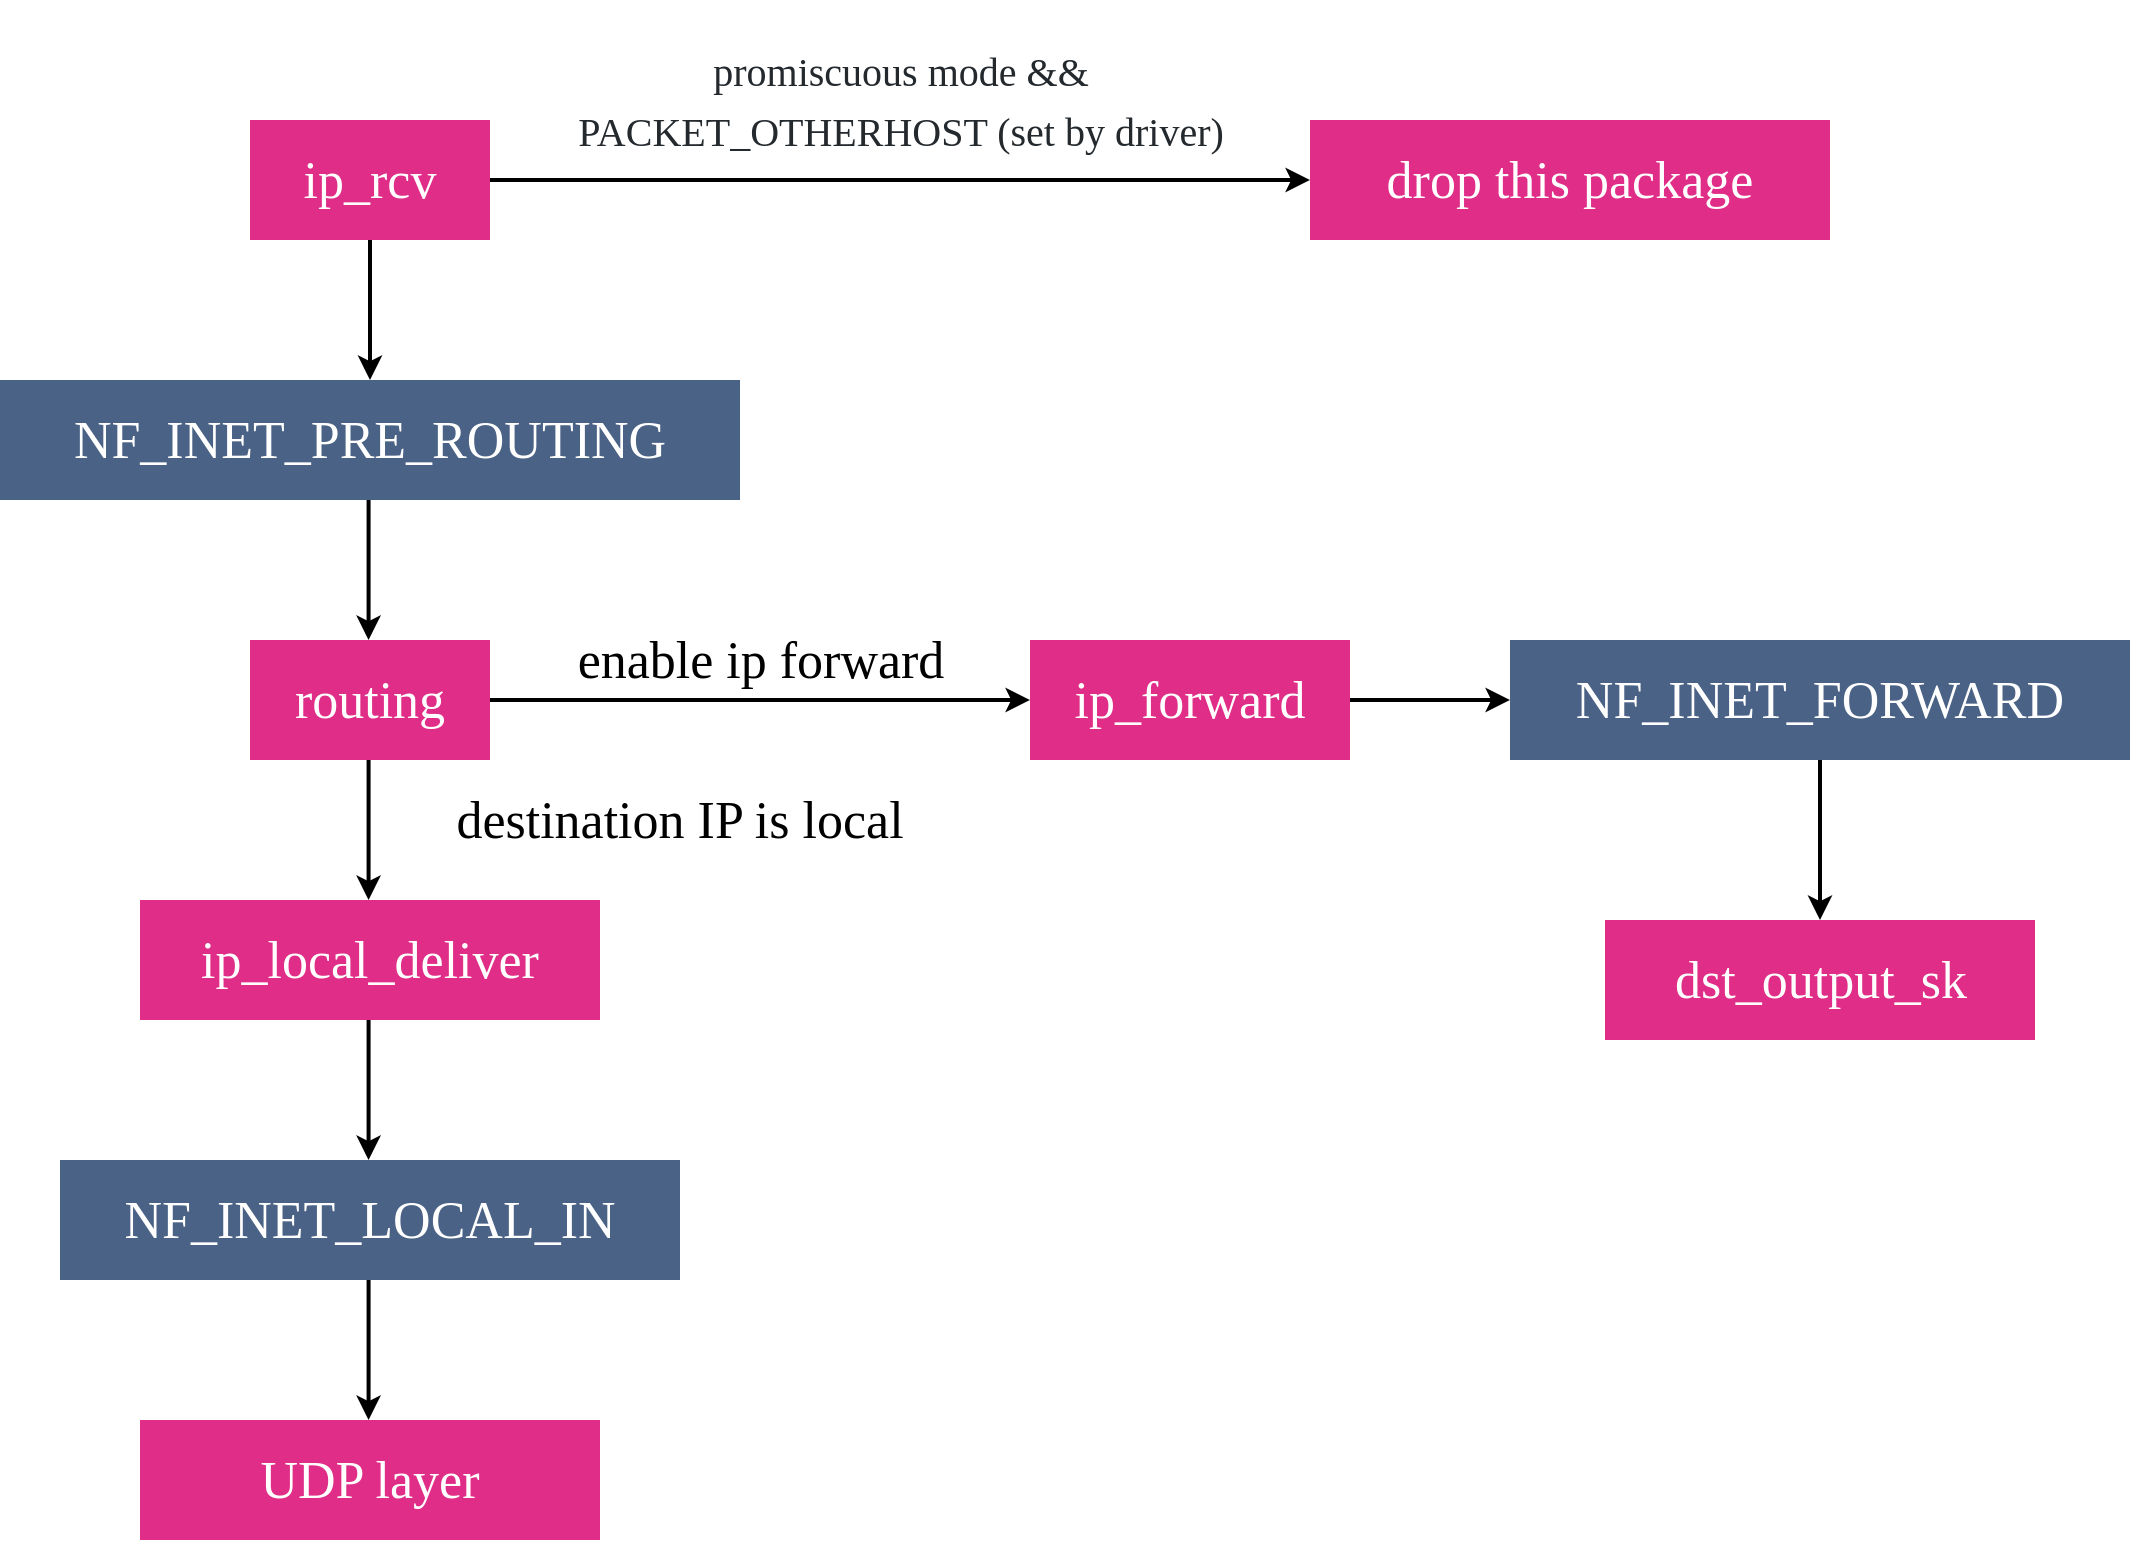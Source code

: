 <mxfile version="14.6.13" type="device"><diagram id="DAtnXOF7Z-XvysEJ88ee" name="第 1 页"><mxGraphModel dx="1106" dy="997" grid="1" gridSize="10" guides="1" tooltips="1" connect="1" arrows="1" fold="1" page="1" pageScale="1" pageWidth="827" pageHeight="1169" math="0" shadow="0"><root><mxCell id="0"/><mxCell id="1" parent="0"/><mxCell id="1S11envuYtvnk-oV-TlP-25" value="" style="edgeStyle=orthogonalEdgeStyle;rounded=0;orthogonalLoop=1;jettySize=auto;html=1;fontFamily=Comic Sans MS;fontSize=26;fontColor=#FFFFFF;strokeWidth=2;" edge="1" parent="1" source="1S11envuYtvnk-oV-TlP-2" target="1S11envuYtvnk-oV-TlP-24"><mxGeometry relative="1" as="geometry"/></mxCell><mxCell id="1S11envuYtvnk-oV-TlP-2" value="ip_rcv" style="rounded=0;whiteSpace=wrap;html=1;fontSize=26;fontFamily=Comic Sans MS;fillColor=#E02D87;fontColor=#FFFFFF;strokeColor=none;" vertex="1" parent="1"><mxGeometry x="480" y="310" width="120" height="60" as="geometry"/></mxCell><mxCell id="1S11envuYtvnk-oV-TlP-3" value="NF_INET_PRE_ROUTING" style="rounded=0;whiteSpace=wrap;html=1;fontSize=26;fontFamily=Comic Sans MS;fontColor=#FFFFFF;strokeColor=none;fillColor=#4A6285;" vertex="1" parent="1"><mxGeometry x="355" y="440" width="370" height="60" as="geometry"/></mxCell><mxCell id="1S11envuYtvnk-oV-TlP-18" value="" style="edgeStyle=orthogonalEdgeStyle;rounded=0;orthogonalLoop=1;jettySize=auto;html=1;fontFamily=Comic Sans MS;fontSize=26;fontColor=#FFFFFF;strokeWidth=2;" edge="1" parent="1" source="1S11envuYtvnk-oV-TlP-4" target="1S11envuYtvnk-oV-TlP-17"><mxGeometry relative="1" as="geometry"/></mxCell><mxCell id="1S11envuYtvnk-oV-TlP-4" value="routing" style="rounded=0;whiteSpace=wrap;html=1;fontSize=26;fontFamily=Comic Sans MS;fillColor=#E02D87;fontColor=#FFFFFF;strokeColor=none;" vertex="1" parent="1"><mxGeometry x="480" y="570" width="120" height="60" as="geometry"/></mxCell><mxCell id="1S11envuYtvnk-oV-TlP-5" value="ip_local_deliver" style="rounded=0;whiteSpace=wrap;html=1;fontSize=26;fontFamily=Comic Sans MS;fillColor=#E02D87;fontColor=#FFFFFF;strokeColor=none;" vertex="1" parent="1"><mxGeometry x="425" y="700" width="230" height="60" as="geometry"/></mxCell><mxCell id="1S11envuYtvnk-oV-TlP-6" value="NF_INET_LOCAL_IN" style="rounded=0;whiteSpace=wrap;html=1;fontSize=26;fontFamily=Comic Sans MS;fontColor=#FFFFFF;strokeColor=none;fillColor=#4A6285;" vertex="1" parent="1"><mxGeometry x="385" y="830" width="310" height="60" as="geometry"/></mxCell><mxCell id="1S11envuYtvnk-oV-TlP-7" value="UDP layer" style="rounded=0;whiteSpace=wrap;html=1;fontSize=26;fontFamily=Comic Sans MS;fillColor=#E02D87;fontColor=#FFFFFF;strokeColor=none;" vertex="1" parent="1"><mxGeometry x="425" y="960" width="230" height="60" as="geometry"/></mxCell><mxCell id="1S11envuYtvnk-oV-TlP-8" value="" style="endArrow=classic;html=1;fontFamily=Comic Sans MS;fontSize=26;fontColor=#FFFFFF;exitX=0.5;exitY=1;exitDx=0;exitDy=0;strokeWidth=2;" edge="1" parent="1" source="1S11envuYtvnk-oV-TlP-2" target="1S11envuYtvnk-oV-TlP-3"><mxGeometry width="50" height="50" relative="1" as="geometry"><mxPoint x="370" y="480" as="sourcePoint"/><mxPoint x="420" y="430" as="targetPoint"/></mxGeometry></mxCell><mxCell id="1S11envuYtvnk-oV-TlP-10" value="" style="endArrow=classic;html=1;fontFamily=Comic Sans MS;fontSize=26;fontColor=#FFFFFF;exitX=0.5;exitY=1;exitDx=0;exitDy=0;strokeWidth=2;" edge="1" parent="1"><mxGeometry width="50" height="50" relative="1" as="geometry"><mxPoint x="539.29" y="500" as="sourcePoint"/><mxPoint x="539.29" y="570" as="targetPoint"/></mxGeometry></mxCell><mxCell id="1S11envuYtvnk-oV-TlP-11" value="" style="endArrow=classic;html=1;fontFamily=Comic Sans MS;fontSize=26;fontColor=#FFFFFF;exitX=0.5;exitY=1;exitDx=0;exitDy=0;strokeWidth=2;" edge="1" parent="1"><mxGeometry width="50" height="50" relative="1" as="geometry"><mxPoint x="539.29" y="630" as="sourcePoint"/><mxPoint x="539.29" y="700" as="targetPoint"/></mxGeometry></mxCell><mxCell id="1S11envuYtvnk-oV-TlP-12" value="" style="endArrow=classic;html=1;fontFamily=Comic Sans MS;fontSize=26;fontColor=#FFFFFF;exitX=0.5;exitY=1;exitDx=0;exitDy=0;strokeWidth=2;" edge="1" parent="1"><mxGeometry width="50" height="50" relative="1" as="geometry"><mxPoint x="539.29" y="760" as="sourcePoint"/><mxPoint x="539.29" y="830" as="targetPoint"/></mxGeometry></mxCell><mxCell id="1S11envuYtvnk-oV-TlP-14" value="" style="endArrow=classic;html=1;fontFamily=Comic Sans MS;fontSize=26;fontColor=#FFFFFF;exitX=0.5;exitY=1;exitDx=0;exitDy=0;strokeWidth=2;" edge="1" parent="1"><mxGeometry width="50" height="50" relative="1" as="geometry"><mxPoint x="539.29" y="890" as="sourcePoint"/><mxPoint x="539.29" y="960" as="targetPoint"/></mxGeometry></mxCell><mxCell id="1S11envuYtvnk-oV-TlP-15" value="&lt;span style=&quot;color: rgb(0 , 0 , 0) ; text-align: left&quot;&gt;&lt;font style=&quot;font-size: 26px&quot;&gt;destination IP is local&lt;/font&gt;&lt;/span&gt;" style="text;html=1;strokeColor=none;fillColor=none;align=center;verticalAlign=middle;whiteSpace=wrap;rounded=0;fontFamily=Comic Sans MS;fontSize=26;fontColor=#FFFFFF;" vertex="1" parent="1"><mxGeometry x="540" y="650" width="310" height="20" as="geometry"/></mxCell><mxCell id="1S11envuYtvnk-oV-TlP-21" value="" style="edgeStyle=orthogonalEdgeStyle;rounded=0;orthogonalLoop=1;jettySize=auto;html=1;fontFamily=Comic Sans MS;fontSize=26;fontColor=#FFFFFF;strokeWidth=2;" edge="1" parent="1" source="1S11envuYtvnk-oV-TlP-17" target="1S11envuYtvnk-oV-TlP-20"><mxGeometry relative="1" as="geometry"/></mxCell><mxCell id="1S11envuYtvnk-oV-TlP-17" value="ip_forward" style="rounded=0;whiteSpace=wrap;html=1;fontSize=26;fontFamily=Comic Sans MS;fillColor=#E02D87;fontColor=#FFFFFF;strokeColor=none;" vertex="1" parent="1"><mxGeometry x="870" y="570" width="160" height="60" as="geometry"/></mxCell><mxCell id="1S11envuYtvnk-oV-TlP-19" value="&lt;font color=&quot;#000000&quot;&gt;enable ip forward&lt;/font&gt;" style="text;html=1;align=center;verticalAlign=middle;resizable=0;points=[];autosize=1;strokeColor=none;fontSize=26;fontFamily=Comic Sans MS;fontColor=#FFFFFF;" vertex="1" parent="1"><mxGeometry x="620" y="560" width="230" height="40" as="geometry"/></mxCell><mxCell id="1S11envuYtvnk-oV-TlP-23" value="" style="edgeStyle=orthogonalEdgeStyle;rounded=0;orthogonalLoop=1;jettySize=auto;html=1;fontFamily=Comic Sans MS;fontSize=26;fontColor=#FFFFFF;strokeWidth=2;" edge="1" parent="1" source="1S11envuYtvnk-oV-TlP-20" target="1S11envuYtvnk-oV-TlP-22"><mxGeometry relative="1" as="geometry"/></mxCell><mxCell id="1S11envuYtvnk-oV-TlP-20" value="NF_INET_FORWARD" style="rounded=0;whiteSpace=wrap;html=1;fontSize=26;fontFamily=Comic Sans MS;fontColor=#FFFFFF;strokeColor=none;fillColor=#4A6285;" vertex="1" parent="1"><mxGeometry x="1110" y="570" width="310" height="60" as="geometry"/></mxCell><mxCell id="1S11envuYtvnk-oV-TlP-22" value="dst_output_sk" style="whiteSpace=wrap;html=1;rounded=0;fontFamily=Comic Sans MS;fontSize=26;fontColor=#FFFFFF;strokeColor=none;fillColor=#E02D87;" vertex="1" parent="1"><mxGeometry x="1157.5" y="710" width="215" height="60" as="geometry"/></mxCell><mxCell id="1S11envuYtvnk-oV-TlP-24" value="drop this package" style="rounded=0;whiteSpace=wrap;html=1;fontSize=26;fontFamily=Comic Sans MS;fillColor=#E02D87;fontColor=#FFFFFF;strokeColor=none;" vertex="1" parent="1"><mxGeometry x="1010" y="310" width="260" height="60" as="geometry"/></mxCell><mxCell id="1S11envuYtvnk-oV-TlP-26" value="&lt;div style=&quot;box-sizing: border-box; direction: ltr; unicode-bidi: bidi-override; margin-bottom: 1.25rem; overflow: auto; color: rgb(36, 41, 46); padding: 1rem; max-height: 35rem; line-height: 1.5; margin-top: 0px; font-size: 20px;&quot; class=&quot;hljs language-gherkin&quot;&gt;&lt;font style=&quot;font-size: 20px;&quot;&gt;&lt;span style=&quot;background-color: rgb(255, 255, 255); font-size: 20px;&quot;&gt;promiscuous mode &amp;amp;&amp;amp; &lt;br style=&quot;font-size: 20px;&quot;&gt;&lt;/span&gt;&lt;/font&gt;PACKET_OTHERHOST (set by driver)&lt;/div&gt;" style="text;html=1;align=center;verticalAlign=middle;resizable=0;points=[];autosize=1;strokeColor=none;fontSize=20;fontFamily=Comic Sans MS;fontColor=#FFFFFF;" vertex="1" parent="1"><mxGeometry x="600" y="250" width="410" height="120" as="geometry"/></mxCell></root></mxGraphModel></diagram></mxfile>